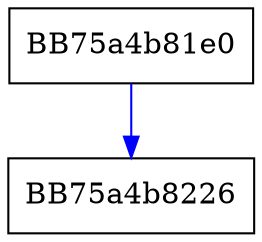 digraph CreateInstance {
  node [shape="box"];
  graph [splines=ortho];
  BB75a4b81e0 -> BB75a4b8226 [color="blue"];
}